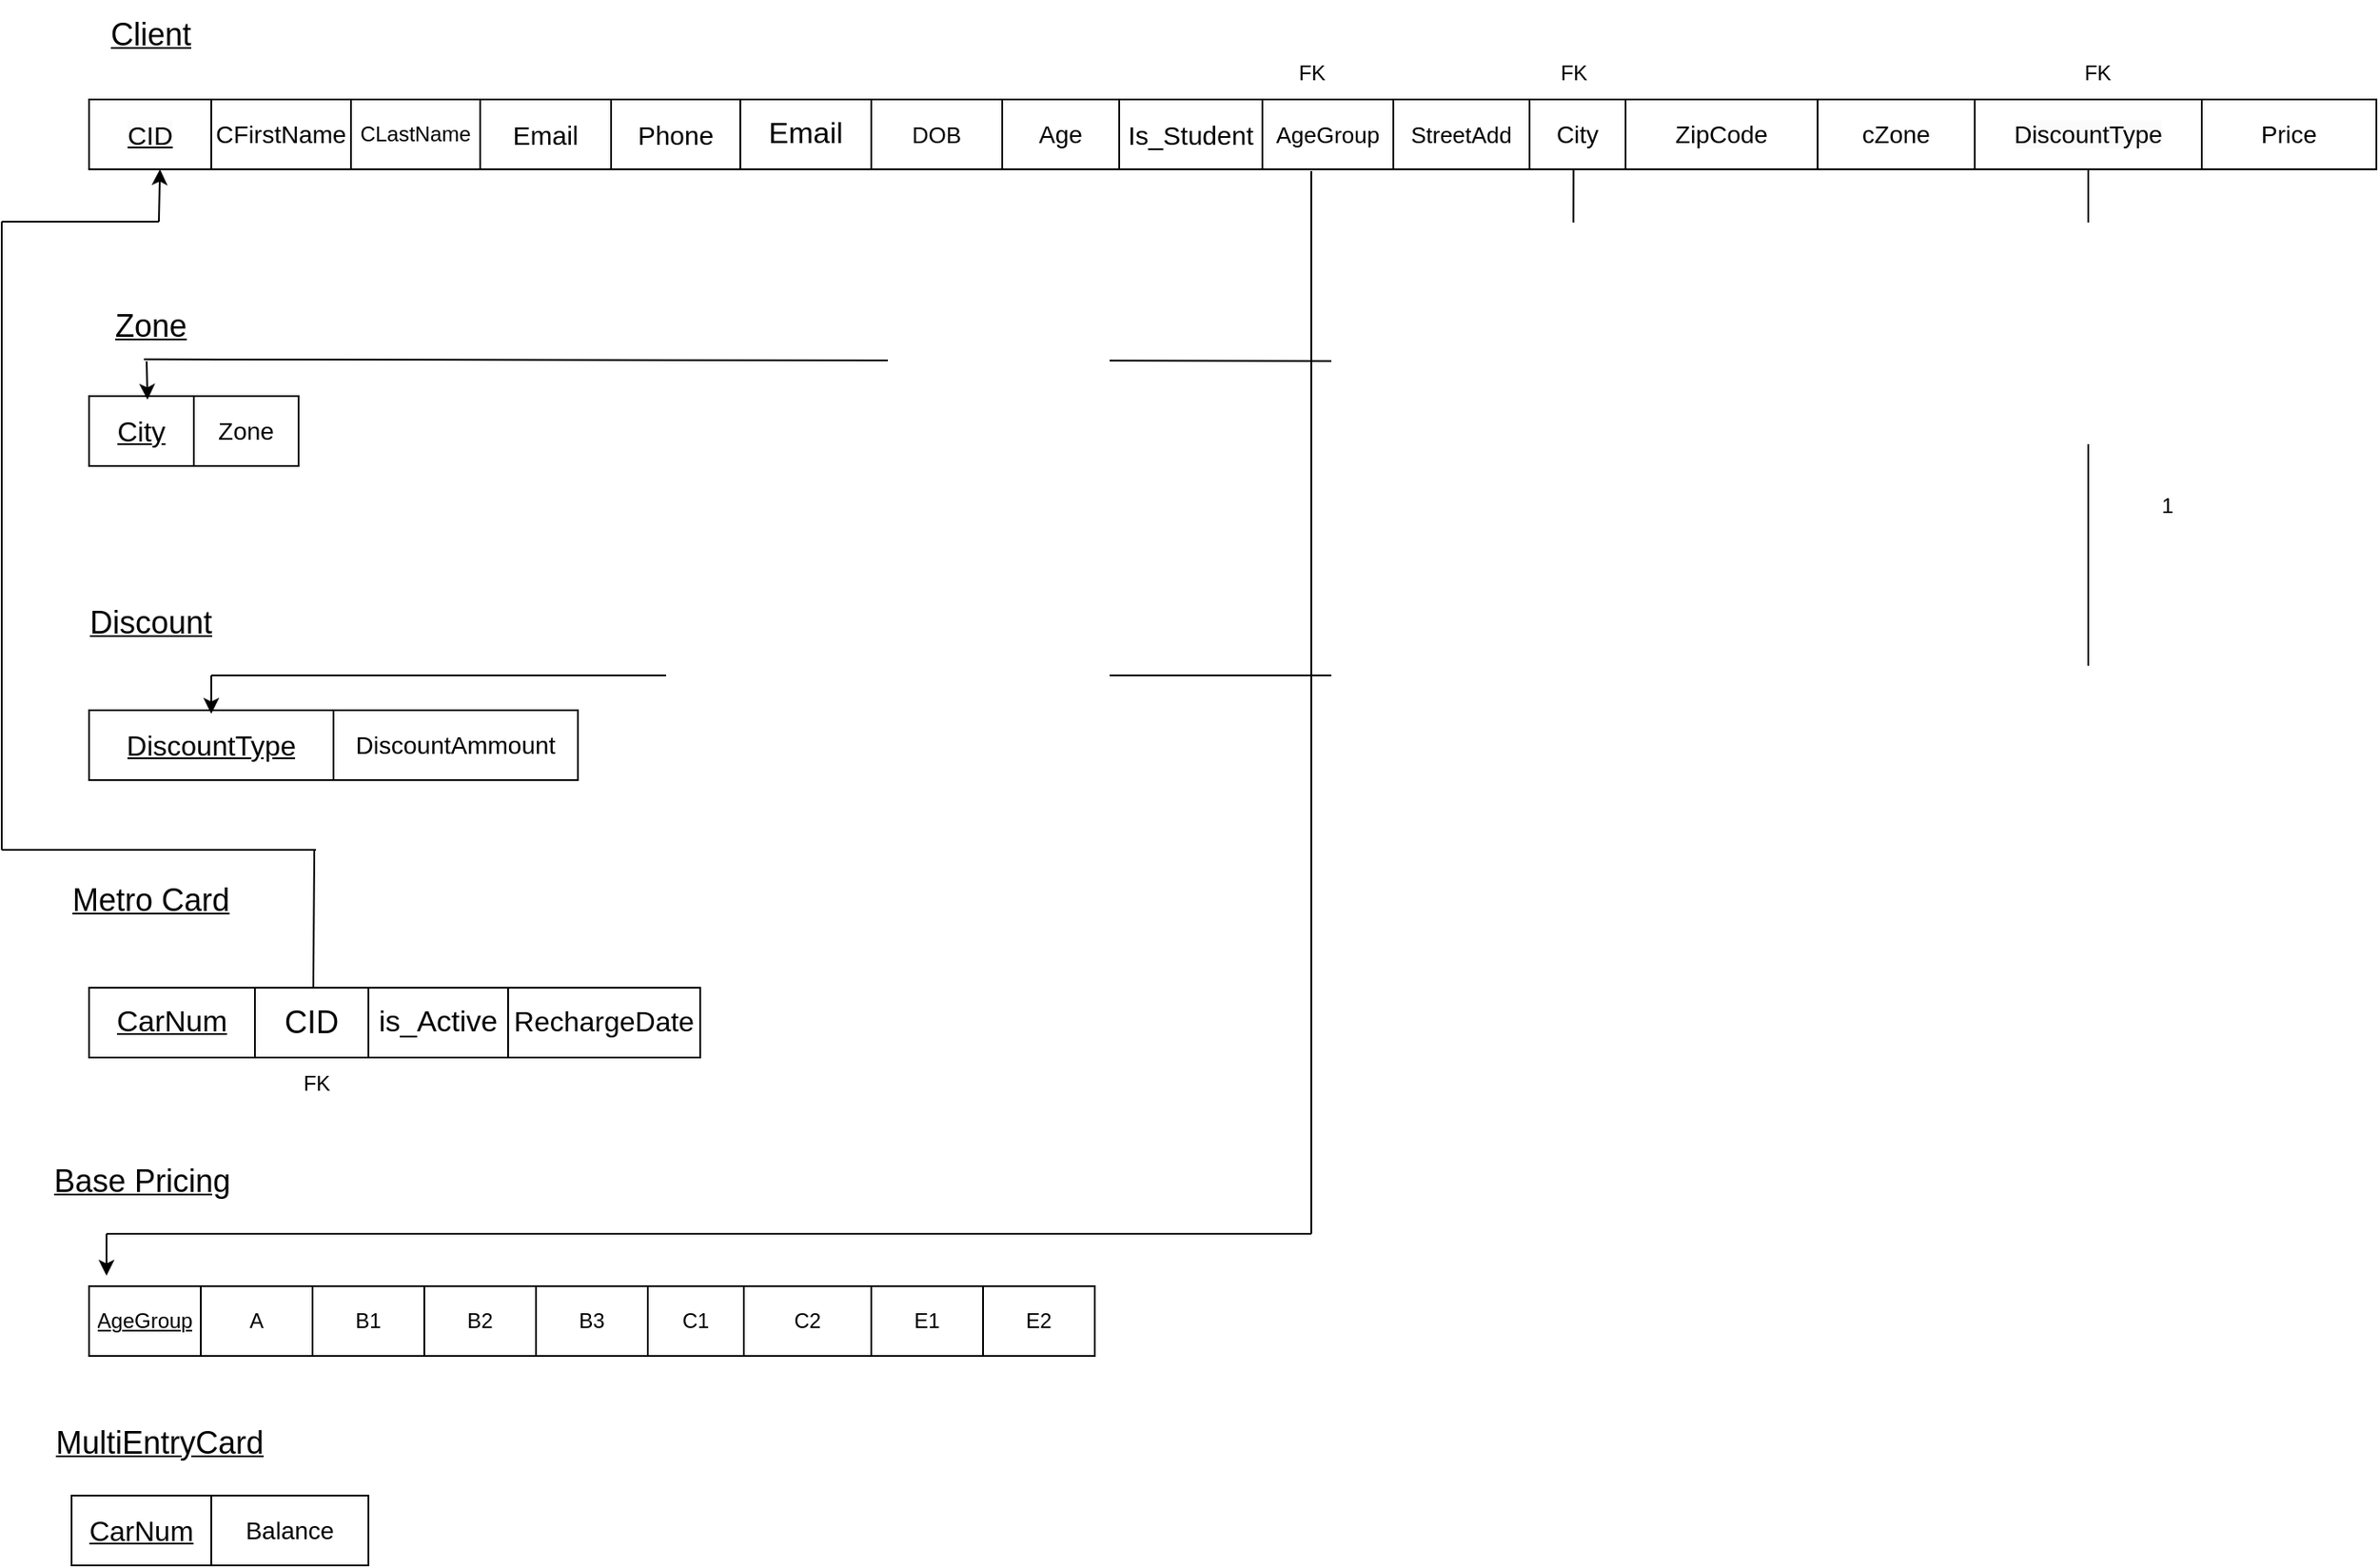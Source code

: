 <mxfile version="25.0.3">
  <diagram name="Page-1" id="1A6FtAr5KDfJfpCunews">
    <mxGraphModel grid="1" page="1" gridSize="10" guides="1" tooltips="1" connect="1" arrows="1" fold="1" pageScale="1" pageWidth="850" pageHeight="1100" math="0" shadow="0">
      <root>
        <mxCell id="0" />
        <mxCell id="1" parent="0" />
        <mxCell id="FqJBwc_r8EiN9YZokY4C-2" value="" style="shape=table;startSize=0;container=1;collapsible=0;childLayout=tableLayout;spacing=2;fontSize=16;" vertex="1" parent="1">
          <mxGeometry x="-150" y="140" width="1310" height="40" as="geometry" />
        </mxCell>
        <mxCell id="FqJBwc_r8EiN9YZokY4C-3" value="" style="shape=tableRow;horizontal=0;startSize=0;swimlaneHead=0;swimlaneBody=0;strokeColor=inherit;top=0;left=0;bottom=0;right=0;collapsible=0;dropTarget=0;fillColor=none;points=[[0,0.5],[1,0.5]];portConstraint=eastwest;" vertex="1" parent="FqJBwc_r8EiN9YZokY4C-2">
          <mxGeometry width="1310" height="40" as="geometry" />
        </mxCell>
        <mxCell id="FqJBwc_r8EiN9YZokY4C-29" value="&lt;span style=&quot;color: rgb(0, 0, 0); font-family: Helvetica; font-size: 15px; font-style: normal; font-variant-ligatures: normal; font-variant-caps: normal; font-weight: 400; letter-spacing: normal; orphans: 2; text-align: center; text-indent: 0px; text-transform: none; widows: 2; word-spacing: 0px; -webkit-text-stroke-width: 0px; white-space: normal; background-color: rgb(251, 251, 251); text-decoration-thickness: initial; text-decoration-style: initial; text-decoration-color: initial; display: inline !important; float: none;&quot;&gt;&lt;u&gt;CID&lt;/u&gt;&lt;/span&gt;" style="shape=partialRectangle;html=1;whiteSpace=wrap;connectable=0;strokeColor=inherit;overflow=hidden;fillColor=none;top=0;left=0;bottom=0;right=0;pointerEvents=1;" vertex="1" parent="FqJBwc_r8EiN9YZokY4C-3">
          <mxGeometry width="70" height="40" as="geometry">
            <mxRectangle width="70" height="40" as="alternateBounds" />
          </mxGeometry>
        </mxCell>
        <mxCell id="FqJBwc_r8EiN9YZokY4C-4" value="&lt;font style=&quot;font-size: 14px;&quot;&gt;CFirstName&lt;/font&gt;" style="shape=partialRectangle;html=1;whiteSpace=wrap;connectable=0;strokeColor=inherit;overflow=hidden;fillColor=none;top=0;left=0;bottom=0;right=0;pointerEvents=1;" vertex="1" parent="FqJBwc_r8EiN9YZokY4C-3">
          <mxGeometry x="70" width="80" height="40" as="geometry">
            <mxRectangle width="80" height="40" as="alternateBounds" />
          </mxGeometry>
        </mxCell>
        <mxCell id="FqJBwc_r8EiN9YZokY4C-5" value="CLastName" style="shape=partialRectangle;html=1;whiteSpace=wrap;connectable=0;strokeColor=inherit;overflow=hidden;fillColor=none;top=0;left=0;bottom=0;right=0;pointerEvents=1;" vertex="1" parent="FqJBwc_r8EiN9YZokY4C-3">
          <mxGeometry x="150" width="74" height="40" as="geometry">
            <mxRectangle width="74" height="40" as="alternateBounds" />
          </mxGeometry>
        </mxCell>
        <mxCell id="FqJBwc_r8EiN9YZokY4C-6" value="&lt;font style=&quot;font-size: 15px;&quot;&gt;Email&lt;/font&gt;" style="shape=partialRectangle;html=1;whiteSpace=wrap;connectable=0;strokeColor=inherit;overflow=hidden;fillColor=none;top=0;left=0;bottom=0;right=0;pointerEvents=1;" vertex="1" parent="FqJBwc_r8EiN9YZokY4C-3">
          <mxGeometry x="224" width="75" height="40" as="geometry">
            <mxRectangle width="75" height="40" as="alternateBounds" />
          </mxGeometry>
        </mxCell>
        <mxCell id="FqJBwc_r8EiN9YZokY4C-7" value="&lt;font style=&quot;font-size: 15px;&quot;&gt;Phone&lt;/font&gt;" style="shape=partialRectangle;html=1;whiteSpace=wrap;connectable=0;strokeColor=inherit;overflow=hidden;fillColor=none;top=0;left=0;bottom=0;right=0;pointerEvents=1;" vertex="1" parent="FqJBwc_r8EiN9YZokY4C-3">
          <mxGeometry x="299" width="74" height="40" as="geometry">
            <mxRectangle width="74" height="40" as="alternateBounds" />
          </mxGeometry>
        </mxCell>
        <mxCell id="FqJBwc_r8EiN9YZokY4C-8" value="Email" style="shape=partialRectangle;html=1;whiteSpace=wrap;connectable=0;strokeColor=inherit;overflow=hidden;fillColor=none;top=0;left=0;bottom=0;right=0;pointerEvents=1;fontSize=17;" vertex="1" parent="FqJBwc_r8EiN9YZokY4C-3">
          <mxGeometry x="373" width="75" height="40" as="geometry">
            <mxRectangle width="75" height="40" as="alternateBounds" />
          </mxGeometry>
        </mxCell>
        <mxCell id="FqJBwc_r8EiN9YZokY4C-9" value="&lt;font style=&quot;font-size: 13px;&quot;&gt;DOB&lt;/font&gt;" style="shape=partialRectangle;html=1;whiteSpace=wrap;connectable=0;strokeColor=inherit;overflow=hidden;fillColor=none;top=0;left=0;bottom=0;right=0;pointerEvents=1;" vertex="1" parent="FqJBwc_r8EiN9YZokY4C-3">
          <mxGeometry x="448" width="75" height="40" as="geometry">
            <mxRectangle width="75" height="40" as="alternateBounds" />
          </mxGeometry>
        </mxCell>
        <mxCell id="FqJBwc_r8EiN9YZokY4C-10" value="&lt;font style=&quot;font-size: 14px;&quot;&gt;Age&lt;/font&gt;" style="shape=partialRectangle;html=1;whiteSpace=wrap;connectable=0;strokeColor=inherit;overflow=hidden;fillColor=none;top=0;left=0;bottom=0;right=0;pointerEvents=1;" vertex="1" parent="FqJBwc_r8EiN9YZokY4C-3">
          <mxGeometry x="523" width="67" height="40" as="geometry">
            <mxRectangle width="67" height="40" as="alternateBounds" />
          </mxGeometry>
        </mxCell>
        <mxCell id="FqJBwc_r8EiN9YZokY4C-11" value="Is_Student" style="shape=partialRectangle;html=1;whiteSpace=wrap;connectable=0;strokeColor=inherit;overflow=hidden;fillColor=none;top=0;left=0;bottom=0;right=0;pointerEvents=1;fontSize=15;" vertex="1" parent="FqJBwc_r8EiN9YZokY4C-3">
          <mxGeometry x="590" width="82" height="40" as="geometry">
            <mxRectangle width="82" height="40" as="alternateBounds" />
          </mxGeometry>
        </mxCell>
        <mxCell id="FqJBwc_r8EiN9YZokY4C-12" value="AgeGroup" style="shape=partialRectangle;html=1;whiteSpace=wrap;connectable=0;strokeColor=inherit;overflow=hidden;fillColor=none;top=0;left=0;bottom=0;right=0;pointerEvents=1;fontSize=13;" vertex="1" parent="FqJBwc_r8EiN9YZokY4C-3">
          <mxGeometry x="672" width="75" height="40" as="geometry">
            <mxRectangle width="75" height="40" as="alternateBounds" />
          </mxGeometry>
        </mxCell>
        <mxCell id="FqJBwc_r8EiN9YZokY4C-13" value="StreetAdd" style="shape=partialRectangle;html=1;whiteSpace=wrap;connectable=0;strokeColor=inherit;overflow=hidden;fillColor=none;top=0;left=0;bottom=0;right=0;pointerEvents=1;fontSize=13;" vertex="1" parent="FqJBwc_r8EiN9YZokY4C-3">
          <mxGeometry x="747" width="78" height="40" as="geometry">
            <mxRectangle width="78" height="40" as="alternateBounds" />
          </mxGeometry>
        </mxCell>
        <mxCell id="FqJBwc_r8EiN9YZokY4C-14" value="&lt;font style=&quot;font-size: 14px;&quot;&gt;City&lt;/font&gt;" style="shape=partialRectangle;html=1;whiteSpace=wrap;connectable=0;strokeColor=inherit;overflow=hidden;fillColor=none;top=0;left=0;bottom=0;right=0;pointerEvents=1;fontSize=13;" vertex="1" parent="FqJBwc_r8EiN9YZokY4C-3">
          <mxGeometry x="825" width="55" height="40" as="geometry">
            <mxRectangle width="55" height="40" as="alternateBounds" />
          </mxGeometry>
        </mxCell>
        <mxCell id="FqJBwc_r8EiN9YZokY4C-15" value="&lt;font style=&quot;font-size: 14px;&quot;&gt;ZipCode&lt;/font&gt;" style="shape=partialRectangle;html=1;whiteSpace=wrap;connectable=0;strokeColor=inherit;overflow=hidden;fillColor=none;top=0;left=0;bottom=0;right=0;pointerEvents=1;fontSize=13;" vertex="1" parent="FqJBwc_r8EiN9YZokY4C-3">
          <mxGeometry x="880" width="110" height="40" as="geometry">
            <mxRectangle width="110" height="40" as="alternateBounds" />
          </mxGeometry>
        </mxCell>
        <mxCell id="FqJBwc_r8EiN9YZokY4C-30" value="&lt;font style=&quot;font-size: 14px;&quot;&gt;cZone&lt;/font&gt;" style="shape=partialRectangle;html=1;whiteSpace=wrap;connectable=0;strokeColor=inherit;overflow=hidden;fillColor=none;top=0;left=0;bottom=0;right=0;pointerEvents=1;fontSize=13;" vertex="1" parent="FqJBwc_r8EiN9YZokY4C-3">
          <mxGeometry x="990" width="90" height="40" as="geometry">
            <mxRectangle width="90" height="40" as="alternateBounds" />
          </mxGeometry>
        </mxCell>
        <mxCell id="FqJBwc_r8EiN9YZokY4C-112" value="&lt;span style=&quot;color: rgb(0, 0, 0); font-family: Helvetica; font-size: 14px; font-style: normal; font-variant-ligatures: normal; font-variant-caps: normal; font-weight: 400; letter-spacing: normal; orphans: 2; text-align: center; text-indent: 0px; text-transform: none; widows: 2; word-spacing: 0px; -webkit-text-stroke-width: 0px; white-space: normal; background-color: rgb(251, 251, 251); text-decoration-thickness: initial; text-decoration-style: initial; text-decoration-color: initial; display: inline !important; float: none;&quot;&gt;DiscountType&lt;/span&gt;" style="shape=partialRectangle;html=1;whiteSpace=wrap;connectable=0;strokeColor=inherit;overflow=hidden;fillColor=none;top=0;left=0;bottom=0;right=0;pointerEvents=1;fontSize=13;" vertex="1" parent="FqJBwc_r8EiN9YZokY4C-3">
          <mxGeometry x="1080" width="130" height="40" as="geometry">
            <mxRectangle width="130" height="40" as="alternateBounds" />
          </mxGeometry>
        </mxCell>
        <mxCell id="6ZN-erU2oW7lj8vUWsyN-1" value="&lt;font style=&quot;font-size: 14px;&quot;&gt;Price&lt;/font&gt;" style="shape=partialRectangle;html=1;whiteSpace=wrap;connectable=0;strokeColor=inherit;overflow=hidden;fillColor=none;top=0;left=0;bottom=0;right=0;pointerEvents=1;fontSize=13;" vertex="1" parent="FqJBwc_r8EiN9YZokY4C-3">
          <mxGeometry x="1210" width="100" height="40" as="geometry">
            <mxRectangle width="100" height="40" as="alternateBounds" />
          </mxGeometry>
        </mxCell>
        <mxCell id="FqJBwc_r8EiN9YZokY4C-20" value="&lt;font style=&quot;font-size: 18px;&quot;&gt;&lt;u&gt;Client&lt;/u&gt;&lt;/font&gt;" style="text;html=1;align=center;verticalAlign=middle;resizable=0;points=[];autosize=1;strokeColor=none;fillColor=none;" vertex="1" parent="1">
          <mxGeometry x="-150" y="83" width="70" height="40" as="geometry" />
        </mxCell>
        <mxCell id="FqJBwc_r8EiN9YZokY4C-22" value="&lt;font style=&quot;font-size: 18px;&quot;&gt;&lt;u&gt;Zone&lt;/u&gt;&lt;/font&gt;" style="text;html=1;align=center;verticalAlign=middle;resizable=0;points=[];autosize=1;strokeColor=none;fillColor=none;" vertex="1" parent="1">
          <mxGeometry x="-145" y="250" width="60" height="40" as="geometry" />
        </mxCell>
        <mxCell id="FqJBwc_r8EiN9YZokY4C-23" value="&lt;font style=&quot;font-size: 18px;&quot;&gt;&lt;u&gt;Discount&lt;/u&gt;&lt;/font&gt;" style="text;html=1;align=center;verticalAlign=middle;resizable=0;points=[];autosize=1;strokeColor=none;fillColor=none;" vertex="1" parent="1">
          <mxGeometry x="-160" y="420" width="90" height="40" as="geometry" />
        </mxCell>
        <mxCell id="FqJBwc_r8EiN9YZokY4C-24" value="&lt;font style=&quot;font-size: 18px;&quot;&gt;&lt;u&gt;Metro Card&lt;/u&gt;&lt;/font&gt;" style="text;html=1;align=center;verticalAlign=middle;resizable=0;points=[];autosize=1;strokeColor=none;fillColor=none;" vertex="1" parent="1">
          <mxGeometry x="-170" y="579" width="110" height="40" as="geometry" />
        </mxCell>
        <mxCell id="FqJBwc_r8EiN9YZokY4C-25" value="" style="shape=table;startSize=0;container=1;collapsible=0;childLayout=tableLayout;fontSize=15;" vertex="1" parent="1">
          <mxGeometry x="-150" y="310" width="120" height="40" as="geometry" />
        </mxCell>
        <mxCell id="FqJBwc_r8EiN9YZokY4C-26" value="" style="shape=tableRow;horizontal=0;startSize=0;swimlaneHead=0;swimlaneBody=0;strokeColor=inherit;top=0;left=0;bottom=0;right=0;collapsible=0;dropTarget=0;fillColor=none;points=[[0,0.5],[1,0.5]];portConstraint=eastwest;" vertex="1" parent="FqJBwc_r8EiN9YZokY4C-25">
          <mxGeometry width="120" height="40" as="geometry" />
        </mxCell>
        <mxCell id="FqJBwc_r8EiN9YZokY4C-27" value="&lt;u&gt;City&lt;/u&gt;" style="shape=partialRectangle;html=1;whiteSpace=wrap;connectable=0;strokeColor=inherit;overflow=hidden;fillColor=none;top=0;left=0;bottom=0;right=0;pointerEvents=1;fontSize=16;" vertex="1" parent="FqJBwc_r8EiN9YZokY4C-26">
          <mxGeometry width="60" height="40" as="geometry">
            <mxRectangle width="60" height="40" as="alternateBounds" />
          </mxGeometry>
        </mxCell>
        <mxCell id="FqJBwc_r8EiN9YZokY4C-28" value="Zone" style="shape=partialRectangle;html=1;whiteSpace=wrap;connectable=0;strokeColor=inherit;overflow=hidden;fillColor=none;top=0;left=0;bottom=0;right=0;pointerEvents=1;fontSize=14;" vertex="1" parent="FqJBwc_r8EiN9YZokY4C-26">
          <mxGeometry x="60" width="60" height="40" as="geometry">
            <mxRectangle width="60" height="40" as="alternateBounds" />
          </mxGeometry>
        </mxCell>
        <mxCell id="FqJBwc_r8EiN9YZokY4C-31" value="" style="shape=table;startSize=0;container=1;collapsible=0;childLayout=tableLayout;fontSize=15;" vertex="1" parent="1">
          <mxGeometry x="-150" y="490" width="280" height="40" as="geometry" />
        </mxCell>
        <mxCell id="FqJBwc_r8EiN9YZokY4C-32" value="" style="shape=tableRow;horizontal=0;startSize=0;swimlaneHead=0;swimlaneBody=0;strokeColor=inherit;top=0;left=0;bottom=0;right=0;collapsible=0;dropTarget=0;fillColor=none;points=[[0,0.5],[1,0.5]];portConstraint=eastwest;" vertex="1" parent="FqJBwc_r8EiN9YZokY4C-31">
          <mxGeometry width="280" height="40" as="geometry" />
        </mxCell>
        <mxCell id="FqJBwc_r8EiN9YZokY4C-33" value="&lt;u&gt;DiscountType&lt;/u&gt;" style="shape=partialRectangle;html=1;whiteSpace=wrap;connectable=0;strokeColor=inherit;overflow=hidden;fillColor=none;top=0;left=0;bottom=0;right=0;pointerEvents=1;fontSize=16;" vertex="1" parent="FqJBwc_r8EiN9YZokY4C-32">
          <mxGeometry width="140" height="40" as="geometry">
            <mxRectangle width="140" height="40" as="alternateBounds" />
          </mxGeometry>
        </mxCell>
        <mxCell id="FqJBwc_r8EiN9YZokY4C-34" value="DiscountAmmount" style="shape=partialRectangle;html=1;whiteSpace=wrap;connectable=0;strokeColor=inherit;overflow=hidden;fillColor=none;top=0;left=0;bottom=0;right=0;pointerEvents=1;fontSize=14;" vertex="1" parent="FqJBwc_r8EiN9YZokY4C-32">
          <mxGeometry x="140" width="140" height="40" as="geometry">
            <mxRectangle width="140" height="40" as="alternateBounds" />
          </mxGeometry>
        </mxCell>
        <mxCell id="FqJBwc_r8EiN9YZokY4C-35" value="" style="shape=table;startSize=0;container=1;collapsible=0;childLayout=tableLayout;" vertex="1" parent="1">
          <mxGeometry x="-150" y="649" width="350" height="40" as="geometry" />
        </mxCell>
        <mxCell id="FqJBwc_r8EiN9YZokY4C-36" value="" style="shape=tableRow;horizontal=0;startSize=0;swimlaneHead=0;swimlaneBody=0;strokeColor=inherit;top=0;left=0;bottom=0;right=0;collapsible=0;dropTarget=0;fillColor=none;points=[[0,0.5],[1,0.5]];portConstraint=eastwest;" vertex="1" parent="FqJBwc_r8EiN9YZokY4C-35">
          <mxGeometry width="350" height="40" as="geometry" />
        </mxCell>
        <mxCell id="FqJBwc_r8EiN9YZokY4C-37" value="&lt;u&gt;&lt;font style=&quot;font-size: 17px;&quot;&gt;CarNum&lt;/font&gt;&lt;/u&gt;" style="shape=partialRectangle;html=1;whiteSpace=wrap;connectable=0;strokeColor=inherit;overflow=hidden;fillColor=none;top=0;left=0;bottom=0;right=0;pointerEvents=1;" vertex="1" parent="FqJBwc_r8EiN9YZokY4C-36">
          <mxGeometry width="95" height="40" as="geometry">
            <mxRectangle width="95" height="40" as="alternateBounds" />
          </mxGeometry>
        </mxCell>
        <mxCell id="FqJBwc_r8EiN9YZokY4C-38" value="CID" style="shape=partialRectangle;html=1;whiteSpace=wrap;connectable=0;strokeColor=inherit;overflow=hidden;fillColor=none;top=0;left=0;bottom=0;right=0;pointerEvents=1;fontSize=18;" vertex="1" parent="FqJBwc_r8EiN9YZokY4C-36">
          <mxGeometry x="95" width="65" height="40" as="geometry">
            <mxRectangle width="65" height="40" as="alternateBounds" />
          </mxGeometry>
        </mxCell>
        <mxCell id="FqJBwc_r8EiN9YZokY4C-39" value="is_Active" style="shape=partialRectangle;html=1;whiteSpace=wrap;connectable=0;strokeColor=inherit;overflow=hidden;fillColor=none;top=0;left=0;bottom=0;right=0;pointerEvents=1;fontSize=17;" vertex="1" parent="FqJBwc_r8EiN9YZokY4C-36">
          <mxGeometry x="160" width="80" height="40" as="geometry">
            <mxRectangle width="80" height="40" as="alternateBounds" />
          </mxGeometry>
        </mxCell>
        <mxCell id="FqJBwc_r8EiN9YZokY4C-40" value="&lt;span style=&quot;font-size: 16px;&quot;&gt;RechargeDate&lt;/span&gt;" style="shape=partialRectangle;html=1;whiteSpace=wrap;connectable=0;strokeColor=inherit;overflow=hidden;fillColor=none;top=0;left=0;bottom=0;right=0;pointerEvents=1;fontSize=17;" vertex="1" parent="FqJBwc_r8EiN9YZokY4C-36">
          <mxGeometry x="240" width="110" height="40" as="geometry">
            <mxRectangle width="110" height="40" as="alternateBounds" />
          </mxGeometry>
        </mxCell>
        <mxCell id="FqJBwc_r8EiN9YZokY4C-65" value="&lt;font style=&quot;font-size: 18px;&quot;&gt;&lt;u&gt;Base Pricing&lt;/u&gt;&lt;/font&gt;" style="text;html=1;align=center;verticalAlign=middle;resizable=0;points=[];autosize=1;strokeColor=none;fillColor=none;" vertex="1" parent="1">
          <mxGeometry x="-180" y="740" width="120" height="40" as="geometry" />
        </mxCell>
        <mxCell id="FqJBwc_r8EiN9YZokY4C-70" value="" style="endArrow=none;html=1;rounded=0;entryX=0.649;entryY=1.011;entryDx=0;entryDy=0;entryPerimeter=0;exitX=0.44;exitY=0.973;exitDx=0;exitDy=0;exitPerimeter=0;" edge="1" parent="1" source="FqJBwc_r8EiN9YZokY4C-22" target="FqJBwc_r8EiN9YZokY4C-3">
          <mxGeometry width="50" height="50" relative="1" as="geometry">
            <mxPoint x="370" y="320" as="sourcePoint" />
            <mxPoint x="420" y="270" as="targetPoint" />
            <Array as="points">
              <mxPoint x="700" y="290" />
            </Array>
          </mxGeometry>
        </mxCell>
        <mxCell id="FqJBwc_r8EiN9YZokY4C-74" value="" style="endArrow=classic;html=1;rounded=0;entryX=0.279;entryY=0.05;entryDx=0;entryDy=0;entryPerimeter=0;" edge="1" parent="1" target="FqJBwc_r8EiN9YZokY4C-26">
          <mxGeometry width="50" height="50" relative="1" as="geometry">
            <mxPoint x="-117" y="290" as="sourcePoint" />
            <mxPoint x="-70" y="240" as="targetPoint" />
          </mxGeometry>
        </mxCell>
        <mxCell id="FqJBwc_r8EiN9YZokY4C-75" value="" style="endArrow=none;html=1;rounded=0;entryX=0.533;entryY=1.031;entryDx=0;entryDy=0;entryPerimeter=0;" edge="1" parent="1">
          <mxGeometry width="50" height="50" relative="1" as="geometry">
            <mxPoint x="-80" y="470" as="sourcePoint" />
            <mxPoint x="995" y="180" as="targetPoint" />
            <Array as="points">
              <mxPoint x="995" y="470" />
            </Array>
          </mxGeometry>
        </mxCell>
        <mxCell id="FqJBwc_r8EiN9YZokY4C-76" value="" style="endArrow=classic;html=1;rounded=0;entryX=0.279;entryY=0.05;entryDx=0;entryDy=0;entryPerimeter=0;" edge="1" parent="1">
          <mxGeometry width="50" height="50" relative="1" as="geometry">
            <mxPoint x="-80" y="470" as="sourcePoint" />
            <mxPoint x="-80" y="492" as="targetPoint" />
          </mxGeometry>
        </mxCell>
        <mxCell id="FqJBwc_r8EiN9YZokY4C-77" value="" style="endArrow=none;html=1;rounded=0;exitX=0.367;exitY=-0.012;exitDx=0;exitDy=0;exitPerimeter=0;" edge="1" parent="1" source="FqJBwc_r8EiN9YZokY4C-36">
          <mxGeometry width="50" height="50" relative="1" as="geometry">
            <mxPoint x="-20" y="640" as="sourcePoint" />
            <mxPoint x="-21" y="570" as="targetPoint" />
          </mxGeometry>
        </mxCell>
        <mxCell id="FqJBwc_r8EiN9YZokY4C-78" value="" style="endArrow=none;html=1;rounded=0;" edge="1" parent="1">
          <mxGeometry width="50" height="50" relative="1" as="geometry">
            <mxPoint x="-200" y="570" as="sourcePoint" />
            <mxPoint x="-20" y="570" as="targetPoint" />
          </mxGeometry>
        </mxCell>
        <mxCell id="FqJBwc_r8EiN9YZokY4C-79" value="" style="endArrow=none;html=1;rounded=0;" edge="1" parent="1">
          <mxGeometry width="50" height="50" relative="1" as="geometry">
            <mxPoint x="-200" y="570" as="sourcePoint" />
            <mxPoint x="-200" y="210" as="targetPoint" />
          </mxGeometry>
        </mxCell>
        <mxCell id="FqJBwc_r8EiN9YZokY4C-80" value="" style="endArrow=none;html=1;rounded=0;" edge="1" parent="1">
          <mxGeometry width="50" height="50" relative="1" as="geometry">
            <mxPoint x="-200" y="210" as="sourcePoint" />
            <mxPoint x="-110" y="210" as="targetPoint" />
          </mxGeometry>
        </mxCell>
        <mxCell id="FqJBwc_r8EiN9YZokY4C-81" value="" style="endArrow=classic;html=1;rounded=0;entryX=0.031;entryY=1;entryDx=0;entryDy=0;entryPerimeter=0;" edge="1" parent="1" target="FqJBwc_r8EiN9YZokY4C-3">
          <mxGeometry width="50" height="50" relative="1" as="geometry">
            <mxPoint x="-110" y="210" as="sourcePoint" />
            <mxPoint x="-110" y="190" as="targetPoint" />
          </mxGeometry>
        </mxCell>
        <mxCell id="FqJBwc_r8EiN9YZokY4C-86" value="" style="endArrow=none;html=1;rounded=0;" edge="1" parent="1">
          <mxGeometry width="50" height="50" relative="1" as="geometry">
            <mxPoint x="550" y="790" as="sourcePoint" />
            <mxPoint x="550" y="181" as="targetPoint" />
          </mxGeometry>
        </mxCell>
        <mxCell id="FqJBwc_r8EiN9YZokY4C-87" value="" style="endArrow=none;html=1;rounded=0;" edge="1" parent="1">
          <mxGeometry width="50" height="50" relative="1" as="geometry">
            <mxPoint x="-140" y="790" as="sourcePoint" />
            <mxPoint x="550" y="790" as="targetPoint" />
          </mxGeometry>
        </mxCell>
        <mxCell id="FqJBwc_r8EiN9YZokY4C-88" value="" style="endArrow=classic;html=1;rounded=0;" edge="1" parent="1">
          <mxGeometry width="50" height="50" relative="1" as="geometry">
            <mxPoint x="-140" y="790" as="sourcePoint" />
            <mxPoint x="-140" y="814" as="targetPoint" />
          </mxGeometry>
        </mxCell>
        <mxCell id="FqJBwc_r8EiN9YZokY4C-89" value="FK" style="text;html=1;align=center;verticalAlign=middle;resizable=0;points=[];autosize=1;strokeColor=none;fillColor=none;" vertex="1" parent="1">
          <mxGeometry x="980" y="110" width="40" height="30" as="geometry" />
        </mxCell>
        <mxCell id="FqJBwc_r8EiN9YZokY4C-91" value="FK" style="text;html=1;align=center;verticalAlign=middle;resizable=0;points=[];autosize=1;strokeColor=none;fillColor=none;" vertex="1" parent="1">
          <mxGeometry x="-40" y="689" width="40" height="30" as="geometry" />
        </mxCell>
        <mxCell id="FqJBwc_r8EiN9YZokY4C-92" value="FK" style="text;html=1;align=center;verticalAlign=middle;resizable=0;points=[];autosize=1;strokeColor=none;fillColor=none;" vertex="1" parent="1">
          <mxGeometry x="530" y="110" width="40" height="30" as="geometry" />
        </mxCell>
        <mxCell id="FqJBwc_r8EiN9YZokY4C-96" value="1" style="text;html=1;align=center;verticalAlign=middle;resizable=0;points=[];autosize=1;strokeColor=none;fillColor=none;" vertex="1" parent="1">
          <mxGeometry x="1025" y="358" width="30" height="30" as="geometry" />
        </mxCell>
        <mxCell id="FqJBwc_r8EiN9YZokY4C-98" value="" style="shape=table;startSize=0;container=1;collapsible=0;childLayout=tableLayout;fontSize=15;" vertex="1" parent="1">
          <mxGeometry x="-160" y="940" width="170" height="40" as="geometry" />
        </mxCell>
        <mxCell id="FqJBwc_r8EiN9YZokY4C-99" value="" style="shape=tableRow;horizontal=0;startSize=0;swimlaneHead=0;swimlaneBody=0;strokeColor=inherit;top=0;left=0;bottom=0;right=0;collapsible=0;dropTarget=0;fillColor=none;points=[[0,0.5],[1,0.5]];portConstraint=eastwest;" vertex="1" parent="FqJBwc_r8EiN9YZokY4C-98">
          <mxGeometry width="170" height="40" as="geometry" />
        </mxCell>
        <mxCell id="FqJBwc_r8EiN9YZokY4C-100" value="&lt;u&gt;CarNum&lt;/u&gt;" style="shape=partialRectangle;html=1;whiteSpace=wrap;connectable=0;strokeColor=inherit;overflow=hidden;fillColor=none;top=0;left=0;bottom=0;right=0;pointerEvents=1;fontSize=16;" vertex="1" parent="FqJBwc_r8EiN9YZokY4C-99">
          <mxGeometry width="80" height="40" as="geometry">
            <mxRectangle width="80" height="40" as="alternateBounds" />
          </mxGeometry>
        </mxCell>
        <mxCell id="FqJBwc_r8EiN9YZokY4C-101" value="Balance" style="shape=partialRectangle;html=1;whiteSpace=wrap;connectable=0;strokeColor=inherit;overflow=hidden;fillColor=none;top=0;left=0;bottom=0;right=0;pointerEvents=1;fontSize=14;" vertex="1" parent="FqJBwc_r8EiN9YZokY4C-99">
          <mxGeometry x="80" width="90" height="40" as="geometry">
            <mxRectangle width="90" height="40" as="alternateBounds" />
          </mxGeometry>
        </mxCell>
        <mxCell id="FqJBwc_r8EiN9YZokY4C-102" value="&lt;font style=&quot;font-size: 18px;&quot;&gt;&lt;u&gt;MultiEntryCard&lt;/u&gt;&lt;/font&gt;" style="text;html=1;align=center;verticalAlign=middle;resizable=0;points=[];autosize=1;strokeColor=none;fillColor=none;" vertex="1" parent="1">
          <mxGeometry x="-180" y="890" width="140" height="40" as="geometry" />
        </mxCell>
        <mxCell id="FqJBwc_r8EiN9YZokY4C-111" value="FK" style="text;html=1;align=center;verticalAlign=middle;resizable=0;points=[];autosize=1;strokeColor=none;fillColor=none;" vertex="1" parent="1">
          <mxGeometry x="680" y="110" width="40" height="30" as="geometry" />
        </mxCell>
        <mxCell id="IxVC7WKnIgZyCeWIgCB7-1" value="" style="shape=table;startSize=0;container=1;collapsible=0;childLayout=tableLayout;" vertex="1" parent="1">
          <mxGeometry x="-150" y="820" width="576" height="40" as="geometry" />
        </mxCell>
        <mxCell id="IxVC7WKnIgZyCeWIgCB7-2" value="" style="shape=tableRow;horizontal=0;startSize=0;swimlaneHead=0;swimlaneBody=0;strokeColor=inherit;top=0;left=0;bottom=0;right=0;collapsible=0;dropTarget=0;fillColor=none;points=[[0,0.5],[1,0.5]];portConstraint=eastwest;" vertex="1" parent="IxVC7WKnIgZyCeWIgCB7-1">
          <mxGeometry width="576" height="40" as="geometry" />
        </mxCell>
        <mxCell id="IxVC7WKnIgZyCeWIgCB7-3" value="&lt;u&gt;AgeGroup&lt;/u&gt;" style="shape=partialRectangle;html=1;whiteSpace=wrap;connectable=0;strokeColor=inherit;overflow=hidden;fillColor=none;top=0;left=0;bottom=0;right=0;pointerEvents=1;" vertex="1" parent="IxVC7WKnIgZyCeWIgCB7-2">
          <mxGeometry width="64" height="40" as="geometry">
            <mxRectangle width="64" height="40" as="alternateBounds" />
          </mxGeometry>
        </mxCell>
        <mxCell id="IxVC7WKnIgZyCeWIgCB7-4" value="A" style="shape=partialRectangle;html=1;whiteSpace=wrap;connectable=0;strokeColor=inherit;overflow=hidden;fillColor=none;top=0;left=0;bottom=0;right=0;pointerEvents=1;" vertex="1" parent="IxVC7WKnIgZyCeWIgCB7-2">
          <mxGeometry x="64" width="64" height="40" as="geometry">
            <mxRectangle width="64" height="40" as="alternateBounds" />
          </mxGeometry>
        </mxCell>
        <mxCell id="IxVC7WKnIgZyCeWIgCB7-5" value="B1" style="shape=partialRectangle;html=1;whiteSpace=wrap;connectable=0;strokeColor=inherit;overflow=hidden;fillColor=none;top=0;left=0;bottom=0;right=0;pointerEvents=1;" vertex="1" parent="IxVC7WKnIgZyCeWIgCB7-2">
          <mxGeometry x="128" width="64" height="40" as="geometry">
            <mxRectangle width="64" height="40" as="alternateBounds" />
          </mxGeometry>
        </mxCell>
        <mxCell id="IxVC7WKnIgZyCeWIgCB7-6" value="B2" style="shape=partialRectangle;html=1;whiteSpace=wrap;connectable=0;strokeColor=inherit;overflow=hidden;fillColor=none;top=0;left=0;bottom=0;right=0;pointerEvents=1;" vertex="1" parent="IxVC7WKnIgZyCeWIgCB7-2">
          <mxGeometry x="192" width="64" height="40" as="geometry">
            <mxRectangle width="64" height="40" as="alternateBounds" />
          </mxGeometry>
        </mxCell>
        <mxCell id="IxVC7WKnIgZyCeWIgCB7-7" value="B3" style="shape=partialRectangle;html=1;whiteSpace=wrap;connectable=0;strokeColor=inherit;overflow=hidden;fillColor=none;top=0;left=0;bottom=0;right=0;pointerEvents=1;" vertex="1" parent="IxVC7WKnIgZyCeWIgCB7-2">
          <mxGeometry x="256" width="64" height="40" as="geometry">
            <mxRectangle width="64" height="40" as="alternateBounds" />
          </mxGeometry>
        </mxCell>
        <mxCell id="IxVC7WKnIgZyCeWIgCB7-8" value="C1" style="shape=partialRectangle;html=1;whiteSpace=wrap;connectable=0;strokeColor=inherit;overflow=hidden;fillColor=none;top=0;left=0;bottom=0;right=0;pointerEvents=1;" vertex="1" parent="IxVC7WKnIgZyCeWIgCB7-2">
          <mxGeometry x="320" width="55" height="40" as="geometry">
            <mxRectangle width="55" height="40" as="alternateBounds" />
          </mxGeometry>
        </mxCell>
        <mxCell id="IxVC7WKnIgZyCeWIgCB7-9" value="C2" style="shape=partialRectangle;html=1;whiteSpace=wrap;connectable=0;strokeColor=inherit;overflow=hidden;fillColor=none;top=0;left=0;bottom=0;right=0;pointerEvents=1;" vertex="1" parent="IxVC7WKnIgZyCeWIgCB7-2">
          <mxGeometry x="375" width="73" height="40" as="geometry">
            <mxRectangle width="73" height="40" as="alternateBounds" />
          </mxGeometry>
        </mxCell>
        <mxCell id="IxVC7WKnIgZyCeWIgCB7-10" value="E1" style="shape=partialRectangle;html=1;whiteSpace=wrap;connectable=0;strokeColor=inherit;overflow=hidden;fillColor=none;top=0;left=0;bottom=0;right=0;pointerEvents=1;" vertex="1" parent="IxVC7WKnIgZyCeWIgCB7-2">
          <mxGeometry x="448" width="64" height="40" as="geometry">
            <mxRectangle width="64" height="40" as="alternateBounds" />
          </mxGeometry>
        </mxCell>
        <mxCell id="IxVC7WKnIgZyCeWIgCB7-11" value="E2" style="shape=partialRectangle;html=1;whiteSpace=wrap;connectable=0;strokeColor=inherit;overflow=hidden;fillColor=none;top=0;left=0;bottom=0;right=0;pointerEvents=1;" vertex="1" parent="IxVC7WKnIgZyCeWIgCB7-2">
          <mxGeometry x="512" width="64" height="40" as="geometry">
            <mxRectangle width="64" height="40" as="alternateBounds" />
          </mxGeometry>
        </mxCell>
      </root>
    </mxGraphModel>
  </diagram>
</mxfile>
